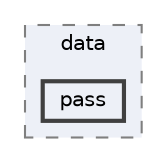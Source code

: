 digraph "/home/jam/Research/IRES-2025/dev/src/llm-scripts/testing/hypothesis-testing/hyp-env/lib/python3.12/site-packages/numpy/typing/tests/data/pass"
{
 // LATEX_PDF_SIZE
  bgcolor="transparent";
  edge [fontname=Helvetica,fontsize=10,labelfontname=Helvetica,labelfontsize=10];
  node [fontname=Helvetica,fontsize=10,shape=box,height=0.2,width=0.4];
  compound=true
  subgraph clusterdir_42e9ea19b90e23ef79fc75db92d5c90d {
    graph [ bgcolor="#edf0f7", pencolor="grey50", label="data", fontname=Helvetica,fontsize=10 style="filled,dashed", URL="dir_42e9ea19b90e23ef79fc75db92d5c90d.html",tooltip=""]
  dir_413eed6fe8476c1e7b49935cd3ae9b09 [label="pass", fillcolor="#edf0f7", color="grey25", style="filled,bold", URL="dir_413eed6fe8476c1e7b49935cd3ae9b09.html",tooltip=""];
  }
}
